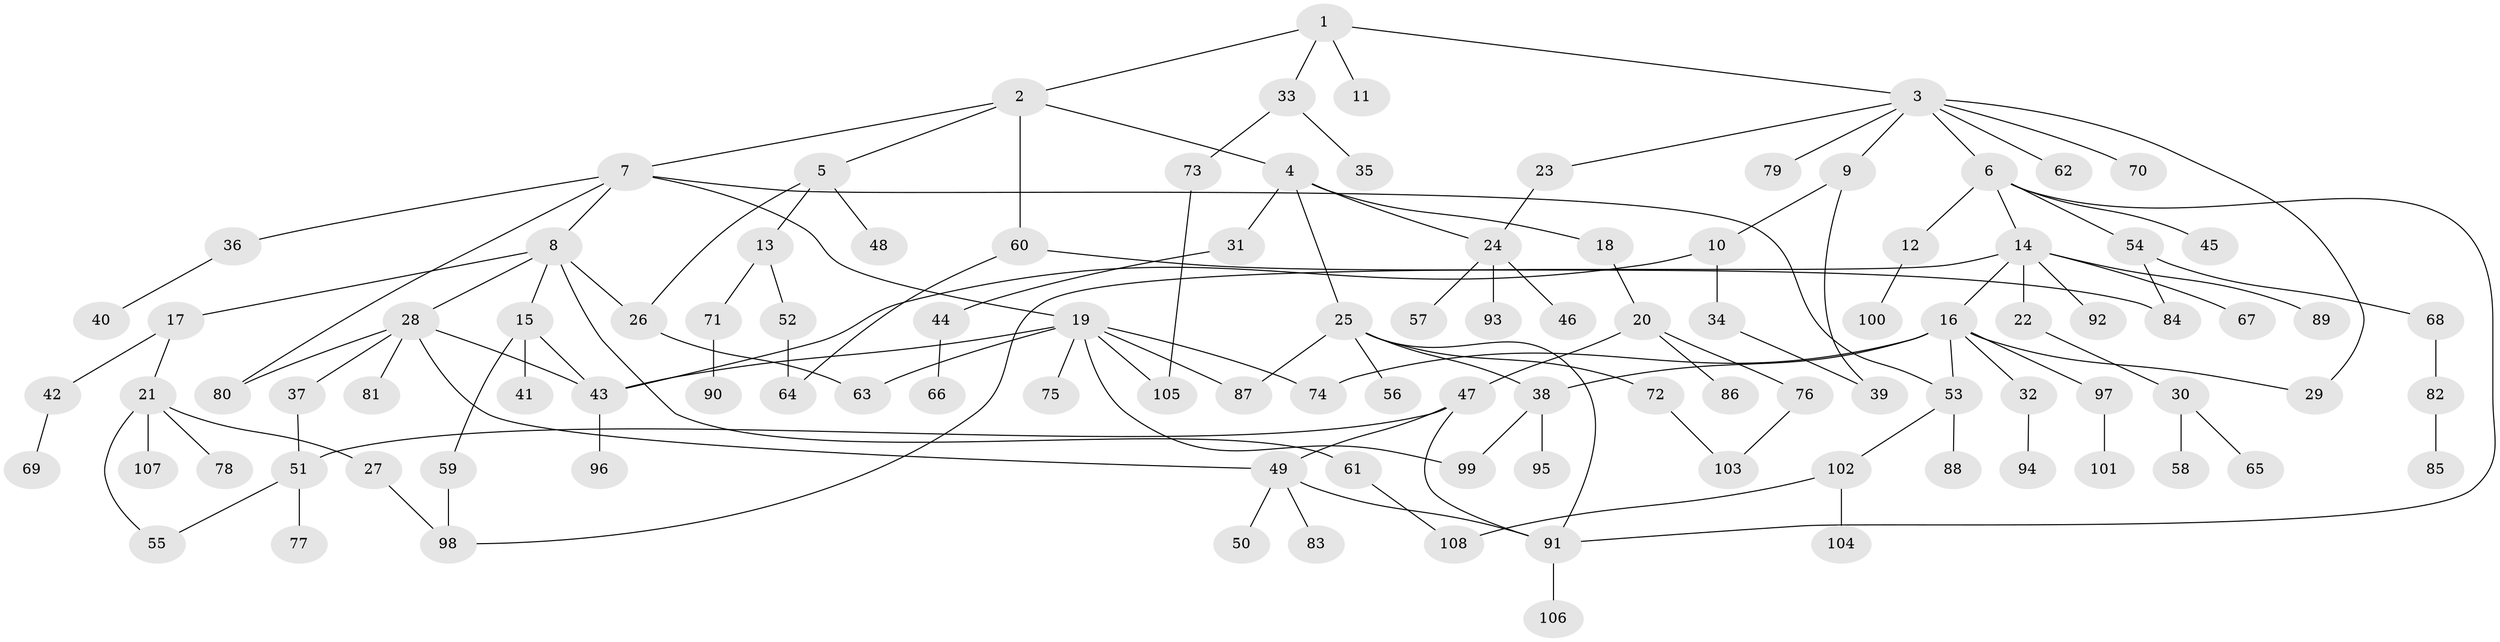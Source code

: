 // Generated by graph-tools (version 1.1) at 2025/13/03/09/25 04:13:20]
// undirected, 108 vertices, 134 edges
graph export_dot {
graph [start="1"]
  node [color=gray90,style=filled];
  1;
  2;
  3;
  4;
  5;
  6;
  7;
  8;
  9;
  10;
  11;
  12;
  13;
  14;
  15;
  16;
  17;
  18;
  19;
  20;
  21;
  22;
  23;
  24;
  25;
  26;
  27;
  28;
  29;
  30;
  31;
  32;
  33;
  34;
  35;
  36;
  37;
  38;
  39;
  40;
  41;
  42;
  43;
  44;
  45;
  46;
  47;
  48;
  49;
  50;
  51;
  52;
  53;
  54;
  55;
  56;
  57;
  58;
  59;
  60;
  61;
  62;
  63;
  64;
  65;
  66;
  67;
  68;
  69;
  70;
  71;
  72;
  73;
  74;
  75;
  76;
  77;
  78;
  79;
  80;
  81;
  82;
  83;
  84;
  85;
  86;
  87;
  88;
  89;
  90;
  91;
  92;
  93;
  94;
  95;
  96;
  97;
  98;
  99;
  100;
  101;
  102;
  103;
  104;
  105;
  106;
  107;
  108;
  1 -- 2;
  1 -- 3;
  1 -- 11;
  1 -- 33;
  2 -- 4;
  2 -- 5;
  2 -- 7;
  2 -- 60;
  3 -- 6;
  3 -- 9;
  3 -- 23;
  3 -- 29;
  3 -- 62;
  3 -- 70;
  3 -- 79;
  4 -- 18;
  4 -- 25;
  4 -- 31;
  4 -- 24;
  5 -- 13;
  5 -- 26;
  5 -- 48;
  6 -- 12;
  6 -- 14;
  6 -- 45;
  6 -- 54;
  6 -- 91;
  7 -- 8;
  7 -- 19;
  7 -- 36;
  7 -- 80;
  7 -- 53;
  8 -- 15;
  8 -- 17;
  8 -- 28;
  8 -- 61;
  8 -- 26;
  9 -- 10;
  9 -- 39;
  10 -- 34;
  10 -- 43;
  12 -- 100;
  13 -- 52;
  13 -- 71;
  14 -- 16;
  14 -- 22;
  14 -- 67;
  14 -- 89;
  14 -- 92;
  14 -- 98;
  15 -- 41;
  15 -- 59;
  15 -- 43;
  16 -- 32;
  16 -- 53;
  16 -- 97;
  16 -- 29;
  16 -- 38;
  16 -- 74;
  17 -- 21;
  17 -- 42;
  18 -- 20;
  19 -- 74;
  19 -- 75;
  19 -- 87;
  19 -- 99;
  19 -- 63;
  19 -- 43;
  19 -- 105;
  20 -- 47;
  20 -- 76;
  20 -- 86;
  21 -- 27;
  21 -- 55;
  21 -- 78;
  21 -- 107;
  22 -- 30;
  23 -- 24;
  24 -- 46;
  24 -- 57;
  24 -- 93;
  25 -- 38;
  25 -- 56;
  25 -- 72;
  25 -- 87;
  25 -- 91;
  26 -- 63;
  27 -- 98;
  28 -- 37;
  28 -- 43;
  28 -- 49;
  28 -- 80;
  28 -- 81;
  30 -- 58;
  30 -- 65;
  31 -- 44;
  32 -- 94;
  33 -- 35;
  33 -- 73;
  34 -- 39;
  36 -- 40;
  37 -- 51;
  38 -- 95;
  38 -- 99;
  42 -- 69;
  43 -- 96;
  44 -- 66;
  47 -- 91;
  47 -- 51;
  47 -- 49;
  49 -- 50;
  49 -- 83;
  49 -- 91;
  51 -- 77;
  51 -- 55;
  52 -- 64;
  53 -- 88;
  53 -- 102;
  54 -- 68;
  54 -- 84;
  59 -- 98;
  60 -- 64;
  60 -- 84;
  61 -- 108;
  68 -- 82;
  71 -- 90;
  72 -- 103;
  73 -- 105;
  76 -- 103;
  82 -- 85;
  91 -- 106;
  97 -- 101;
  102 -- 104;
  102 -- 108;
}
